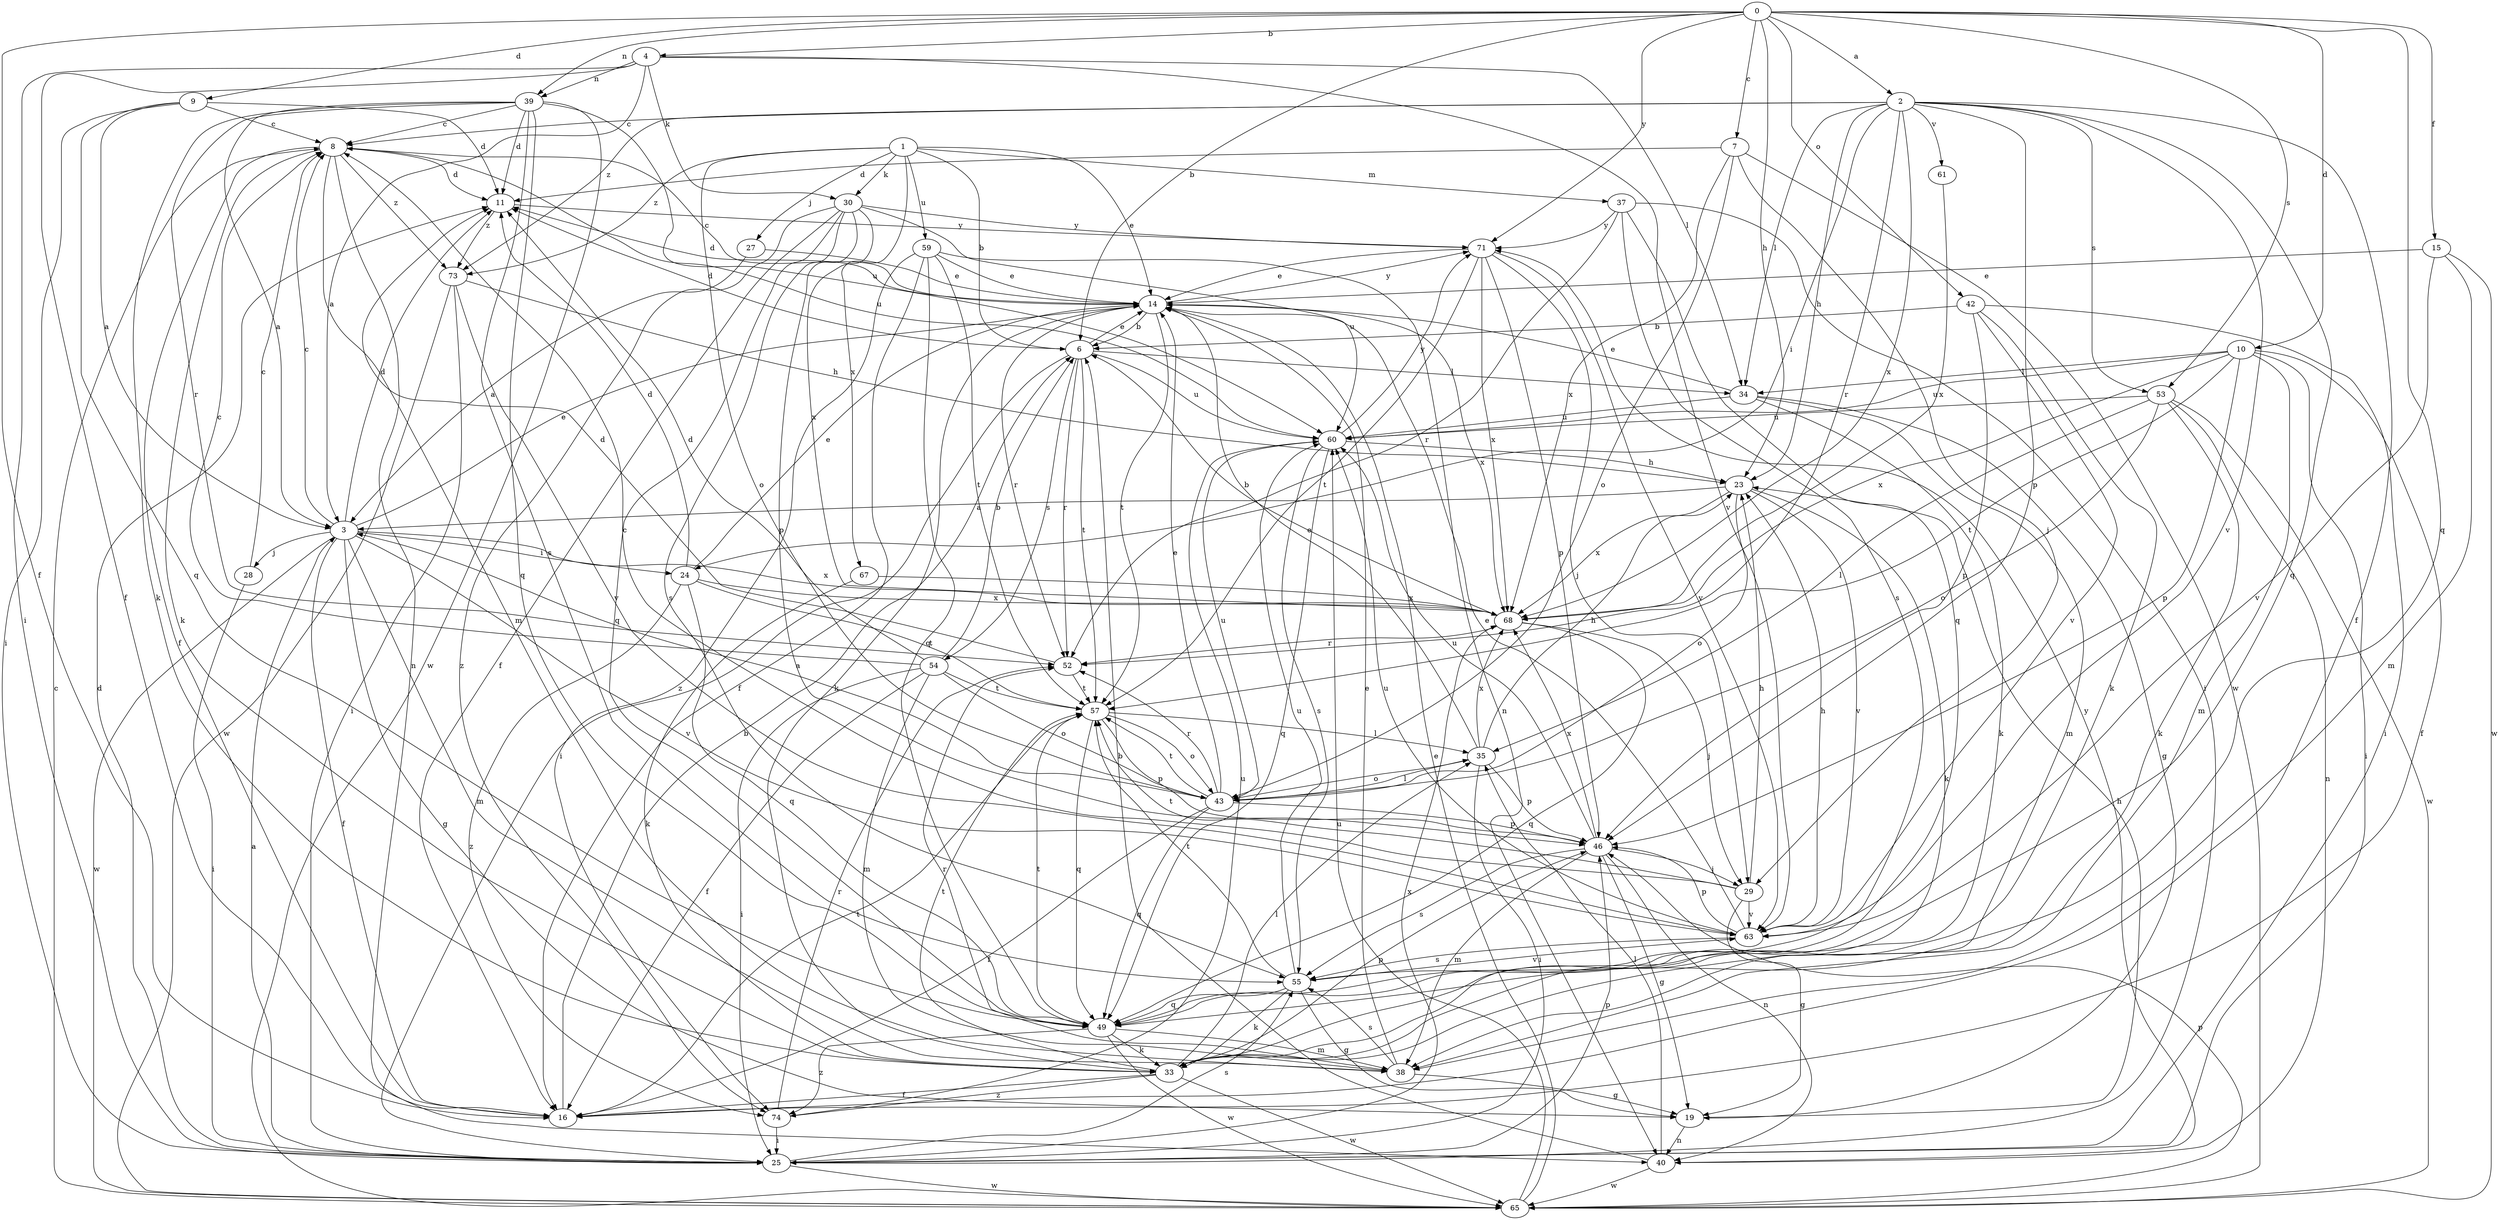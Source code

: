 strict digraph  {
0;
1;
2;
3;
4;
6;
7;
8;
9;
10;
11;
14;
15;
16;
19;
23;
24;
25;
27;
28;
29;
30;
33;
34;
35;
37;
38;
39;
40;
42;
43;
46;
49;
52;
53;
54;
55;
57;
59;
60;
61;
63;
65;
67;
68;
71;
73;
74;
0 -> 2  [label=a];
0 -> 4  [label=b];
0 -> 6  [label=b];
0 -> 7  [label=c];
0 -> 9  [label=d];
0 -> 10  [label=d];
0 -> 15  [label=f];
0 -> 16  [label=f];
0 -> 23  [label=h];
0 -> 39  [label=n];
0 -> 42  [label=o];
0 -> 49  [label=q];
0 -> 53  [label=s];
0 -> 71  [label=y];
1 -> 6  [label=b];
1 -> 14  [label=e];
1 -> 27  [label=j];
1 -> 30  [label=k];
1 -> 37  [label=m];
1 -> 43  [label=o];
1 -> 59  [label=u];
1 -> 67  [label=x];
1 -> 73  [label=z];
2 -> 8  [label=c];
2 -> 16  [label=f];
2 -> 23  [label=h];
2 -> 24  [label=i];
2 -> 34  [label=l];
2 -> 46  [label=p];
2 -> 49  [label=q];
2 -> 52  [label=r];
2 -> 53  [label=s];
2 -> 61  [label=v];
2 -> 63  [label=v];
2 -> 68  [label=x];
2 -> 73  [label=z];
3 -> 8  [label=c];
3 -> 11  [label=d];
3 -> 14  [label=e];
3 -> 16  [label=f];
3 -> 19  [label=g];
3 -> 24  [label=i];
3 -> 28  [label=j];
3 -> 38  [label=m];
3 -> 63  [label=v];
3 -> 65  [label=w];
3 -> 68  [label=x];
4 -> 3  [label=a];
4 -> 16  [label=f];
4 -> 25  [label=i];
4 -> 30  [label=k];
4 -> 34  [label=l];
4 -> 39  [label=n];
4 -> 63  [label=v];
6 -> 11  [label=d];
6 -> 14  [label=e];
6 -> 25  [label=i];
6 -> 34  [label=l];
6 -> 52  [label=r];
6 -> 54  [label=s];
6 -> 57  [label=t];
6 -> 60  [label=u];
7 -> 11  [label=d];
7 -> 29  [label=j];
7 -> 43  [label=o];
7 -> 65  [label=w];
7 -> 68  [label=x];
8 -> 11  [label=d];
8 -> 16  [label=f];
8 -> 33  [label=k];
8 -> 38  [label=m];
8 -> 40  [label=n];
8 -> 60  [label=u];
8 -> 73  [label=z];
9 -> 3  [label=a];
9 -> 8  [label=c];
9 -> 11  [label=d];
9 -> 25  [label=i];
9 -> 49  [label=q];
10 -> 16  [label=f];
10 -> 25  [label=i];
10 -> 34  [label=l];
10 -> 38  [label=m];
10 -> 46  [label=p];
10 -> 57  [label=t];
10 -> 60  [label=u];
10 -> 68  [label=x];
11 -> 71  [label=y];
11 -> 73  [label=z];
14 -> 6  [label=b];
14 -> 8  [label=c];
14 -> 11  [label=d];
14 -> 33  [label=k];
14 -> 52  [label=r];
14 -> 57  [label=t];
14 -> 68  [label=x];
14 -> 71  [label=y];
15 -> 14  [label=e];
15 -> 38  [label=m];
15 -> 63  [label=v];
15 -> 65  [label=w];
16 -> 6  [label=b];
16 -> 57  [label=t];
19 -> 23  [label=h];
19 -> 40  [label=n];
23 -> 3  [label=a];
23 -> 33  [label=k];
23 -> 43  [label=o];
23 -> 63  [label=v];
23 -> 68  [label=x];
24 -> 11  [label=d];
24 -> 14  [label=e];
24 -> 49  [label=q];
24 -> 57  [label=t];
24 -> 68  [label=x];
24 -> 74  [label=z];
25 -> 3  [label=a];
25 -> 11  [label=d];
25 -> 46  [label=p];
25 -> 55  [label=s];
25 -> 65  [label=w];
25 -> 68  [label=x];
27 -> 3  [label=a];
27 -> 14  [label=e];
28 -> 8  [label=c];
28 -> 25  [label=i];
29 -> 8  [label=c];
29 -> 19  [label=g];
29 -> 23  [label=h];
29 -> 57  [label=t];
29 -> 63  [label=v];
30 -> 16  [label=f];
30 -> 46  [label=p];
30 -> 49  [label=q];
30 -> 55  [label=s];
30 -> 60  [label=u];
30 -> 68  [label=x];
30 -> 71  [label=y];
30 -> 74  [label=z];
33 -> 16  [label=f];
33 -> 35  [label=l];
33 -> 46  [label=p];
33 -> 57  [label=t];
33 -> 65  [label=w];
33 -> 74  [label=z];
34 -> 14  [label=e];
34 -> 19  [label=g];
34 -> 33  [label=k];
34 -> 38  [label=m];
34 -> 60  [label=u];
35 -> 14  [label=e];
35 -> 23  [label=h];
35 -> 25  [label=i];
35 -> 43  [label=o];
35 -> 46  [label=p];
35 -> 68  [label=x];
37 -> 25  [label=i];
37 -> 49  [label=q];
37 -> 52  [label=r];
37 -> 55  [label=s];
37 -> 71  [label=y];
38 -> 14  [label=e];
38 -> 19  [label=g];
38 -> 52  [label=r];
38 -> 55  [label=s];
39 -> 3  [label=a];
39 -> 8  [label=c];
39 -> 11  [label=d];
39 -> 33  [label=k];
39 -> 49  [label=q];
39 -> 52  [label=r];
39 -> 55  [label=s];
39 -> 60  [label=u];
39 -> 65  [label=w];
40 -> 6  [label=b];
40 -> 35  [label=l];
40 -> 65  [label=w];
40 -> 71  [label=y];
42 -> 6  [label=b];
42 -> 25  [label=i];
42 -> 33  [label=k];
42 -> 46  [label=p];
42 -> 63  [label=v];
43 -> 3  [label=a];
43 -> 14  [label=e];
43 -> 16  [label=f];
43 -> 35  [label=l];
43 -> 46  [label=p];
43 -> 49  [label=q];
43 -> 52  [label=r];
43 -> 57  [label=t];
43 -> 60  [label=u];
46 -> 19  [label=g];
46 -> 29  [label=j];
46 -> 38  [label=m];
46 -> 40  [label=n];
46 -> 55  [label=s];
46 -> 60  [label=u];
46 -> 68  [label=x];
49 -> 33  [label=k];
49 -> 38  [label=m];
49 -> 57  [label=t];
49 -> 65  [label=w];
49 -> 74  [label=z];
52 -> 11  [label=d];
52 -> 57  [label=t];
53 -> 33  [label=k];
53 -> 35  [label=l];
53 -> 40  [label=n];
53 -> 43  [label=o];
53 -> 60  [label=u];
53 -> 65  [label=w];
54 -> 6  [label=b];
54 -> 8  [label=c];
54 -> 11  [label=d];
54 -> 16  [label=f];
54 -> 25  [label=i];
54 -> 38  [label=m];
54 -> 43  [label=o];
54 -> 57  [label=t];
55 -> 19  [label=g];
55 -> 33  [label=k];
55 -> 49  [label=q];
55 -> 57  [label=t];
55 -> 60  [label=u];
55 -> 63  [label=v];
57 -> 35  [label=l];
57 -> 43  [label=o];
57 -> 46  [label=p];
57 -> 49  [label=q];
59 -> 14  [label=e];
59 -> 16  [label=f];
59 -> 40  [label=n];
59 -> 49  [label=q];
59 -> 57  [label=t];
59 -> 74  [label=z];
60 -> 23  [label=h];
60 -> 49  [label=q];
60 -> 55  [label=s];
60 -> 71  [label=y];
61 -> 68  [label=x];
63 -> 14  [label=e];
63 -> 23  [label=h];
63 -> 46  [label=p];
63 -> 55  [label=s];
63 -> 60  [label=u];
65 -> 8  [label=c];
65 -> 14  [label=e];
65 -> 46  [label=p];
65 -> 60  [label=u];
67 -> 33  [label=k];
67 -> 68  [label=x];
68 -> 6  [label=b];
68 -> 29  [label=j];
68 -> 49  [label=q];
68 -> 52  [label=r];
71 -> 14  [label=e];
71 -> 29  [label=j];
71 -> 46  [label=p];
71 -> 57  [label=t];
71 -> 63  [label=v];
71 -> 68  [label=x];
73 -> 23  [label=h];
73 -> 25  [label=i];
73 -> 63  [label=v];
73 -> 65  [label=w];
74 -> 25  [label=i];
74 -> 52  [label=r];
74 -> 60  [label=u];
}
